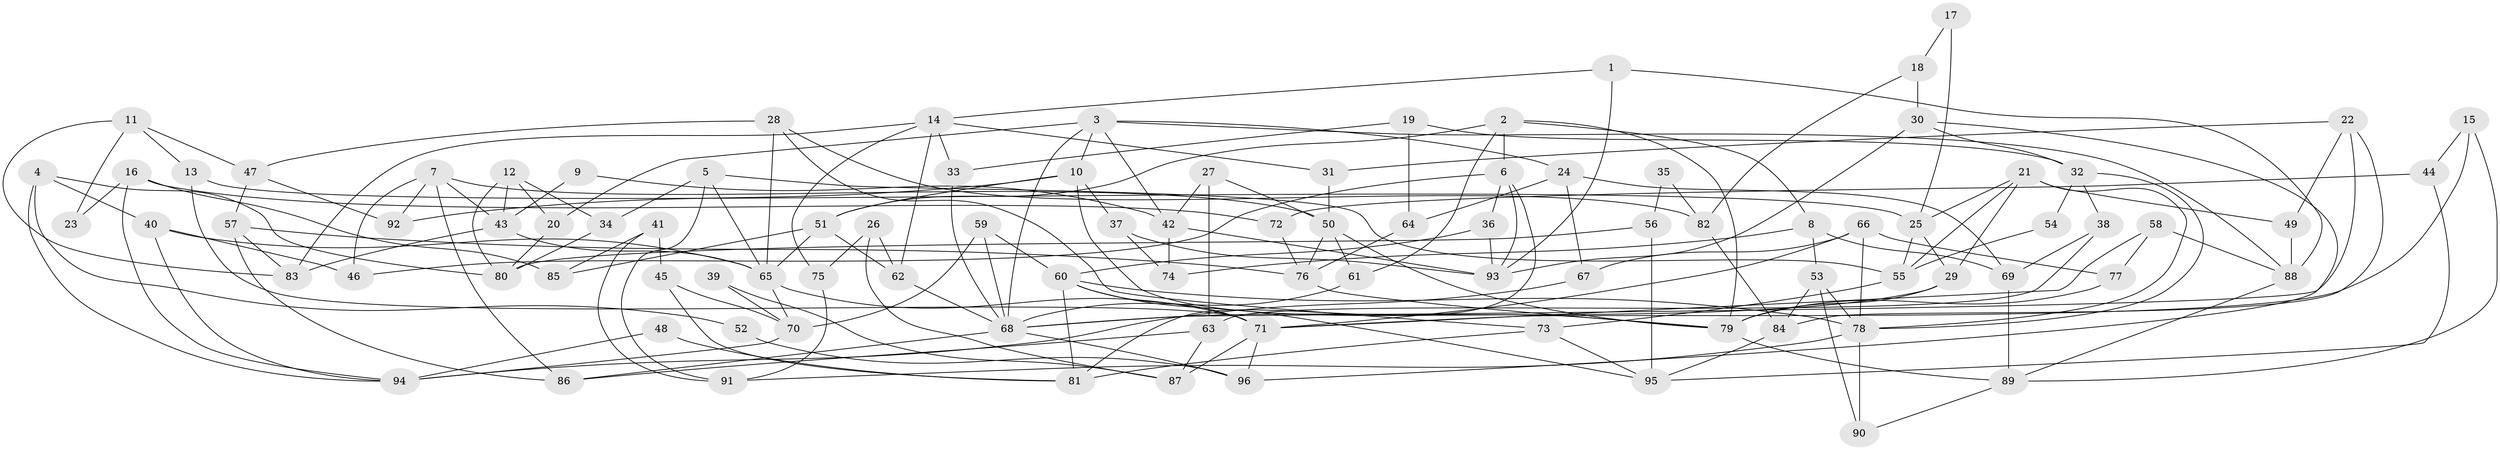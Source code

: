 // Generated by graph-tools (version 1.1) at 2025/02/03/09/25 03:02:01]
// undirected, 96 vertices, 192 edges
graph export_dot {
graph [start="1"]
  node [color=gray90,style=filled];
  1;
  2;
  3;
  4;
  5;
  6;
  7;
  8;
  9;
  10;
  11;
  12;
  13;
  14;
  15;
  16;
  17;
  18;
  19;
  20;
  21;
  22;
  23;
  24;
  25;
  26;
  27;
  28;
  29;
  30;
  31;
  32;
  33;
  34;
  35;
  36;
  37;
  38;
  39;
  40;
  41;
  42;
  43;
  44;
  45;
  46;
  47;
  48;
  49;
  50;
  51;
  52;
  53;
  54;
  55;
  56;
  57;
  58;
  59;
  60;
  61;
  62;
  63;
  64;
  65;
  66;
  67;
  68;
  69;
  70;
  71;
  72;
  73;
  74;
  75;
  76;
  77;
  78;
  79;
  80;
  81;
  82;
  83;
  84;
  85;
  86;
  87;
  88;
  89;
  90;
  91;
  92;
  93;
  94;
  95;
  96;
  1 -- 14;
  1 -- 93;
  1 -- 88;
  2 -- 61;
  2 -- 51;
  2 -- 6;
  2 -- 8;
  2 -- 79;
  3 -- 68;
  3 -- 88;
  3 -- 10;
  3 -- 20;
  3 -- 24;
  3 -- 42;
  4 -- 80;
  4 -- 94;
  4 -- 40;
  4 -- 52;
  5 -- 65;
  5 -- 91;
  5 -- 34;
  5 -- 55;
  6 -- 93;
  6 -- 36;
  6 -- 46;
  6 -- 81;
  7 -- 50;
  7 -- 46;
  7 -- 43;
  7 -- 86;
  7 -- 92;
  8 -- 74;
  8 -- 53;
  8 -- 69;
  9 -- 43;
  9 -- 42;
  10 -- 79;
  10 -- 37;
  10 -- 51;
  10 -- 92;
  11 -- 13;
  11 -- 47;
  11 -- 23;
  11 -- 83;
  12 -- 20;
  12 -- 43;
  12 -- 34;
  12 -- 80;
  13 -- 25;
  13 -- 71;
  14 -- 31;
  14 -- 83;
  14 -- 33;
  14 -- 62;
  14 -- 75;
  15 -- 89;
  15 -- 71;
  15 -- 44;
  16 -- 85;
  16 -- 94;
  16 -- 23;
  16 -- 72;
  17 -- 25;
  17 -- 18;
  18 -- 30;
  18 -- 82;
  19 -- 32;
  19 -- 64;
  19 -- 33;
  20 -- 80;
  21 -- 25;
  21 -- 78;
  21 -- 29;
  21 -- 49;
  21 -- 55;
  22 -- 84;
  22 -- 68;
  22 -- 31;
  22 -- 49;
  24 -- 69;
  24 -- 64;
  24 -- 67;
  25 -- 55;
  25 -- 29;
  26 -- 87;
  26 -- 62;
  26 -- 75;
  27 -- 50;
  27 -- 42;
  27 -- 63;
  28 -- 65;
  28 -- 73;
  28 -- 47;
  28 -- 82;
  29 -- 68;
  29 -- 79;
  30 -- 96;
  30 -- 32;
  30 -- 93;
  31 -- 50;
  32 -- 78;
  32 -- 38;
  32 -- 54;
  33 -- 68;
  34 -- 80;
  35 -- 56;
  35 -- 82;
  36 -- 60;
  36 -- 93;
  37 -- 93;
  37 -- 74;
  38 -- 63;
  38 -- 69;
  39 -- 87;
  39 -- 70;
  40 -- 65;
  40 -- 46;
  40 -- 94;
  41 -- 45;
  41 -- 91;
  41 -- 85;
  42 -- 93;
  42 -- 74;
  43 -- 83;
  43 -- 65;
  44 -- 72;
  44 -- 95;
  45 -- 70;
  45 -- 81;
  47 -- 92;
  47 -- 57;
  48 -- 81;
  48 -- 94;
  49 -- 88;
  50 -- 76;
  50 -- 79;
  50 -- 61;
  51 -- 65;
  51 -- 62;
  51 -- 85;
  52 -- 96;
  53 -- 90;
  53 -- 78;
  53 -- 84;
  54 -- 55;
  55 -- 73;
  56 -- 80;
  56 -- 95;
  57 -- 86;
  57 -- 76;
  57 -- 83;
  58 -- 88;
  58 -- 71;
  58 -- 77;
  59 -- 70;
  59 -- 68;
  59 -- 60;
  60 -- 95;
  60 -- 71;
  60 -- 78;
  60 -- 81;
  61 -- 68;
  62 -- 68;
  63 -- 86;
  63 -- 87;
  64 -- 76;
  65 -- 71;
  65 -- 70;
  66 -- 78;
  66 -- 77;
  66 -- 67;
  66 -- 71;
  67 -- 94;
  68 -- 86;
  68 -- 96;
  69 -- 89;
  70 -- 94;
  71 -- 87;
  71 -- 96;
  72 -- 76;
  73 -- 81;
  73 -- 95;
  75 -- 91;
  76 -- 79;
  77 -- 79;
  78 -- 90;
  78 -- 91;
  79 -- 89;
  82 -- 84;
  84 -- 95;
  88 -- 89;
  89 -- 90;
}
